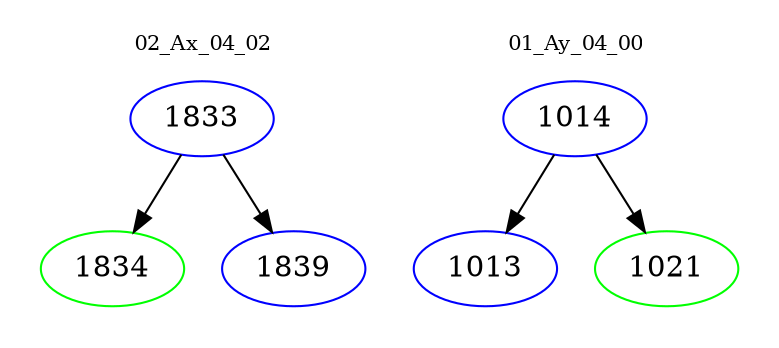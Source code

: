 digraph{
subgraph cluster_0 {
color = white
label = "02_Ax_04_02";
fontsize=10;
T0_1833 [label="1833", color="blue"]
T0_1833 -> T0_1834 [color="black"]
T0_1834 [label="1834", color="green"]
T0_1833 -> T0_1839 [color="black"]
T0_1839 [label="1839", color="blue"]
}
subgraph cluster_1 {
color = white
label = "01_Ay_04_00";
fontsize=10;
T1_1014 [label="1014", color="blue"]
T1_1014 -> T1_1013 [color="black"]
T1_1013 [label="1013", color="blue"]
T1_1014 -> T1_1021 [color="black"]
T1_1021 [label="1021", color="green"]
}
}
